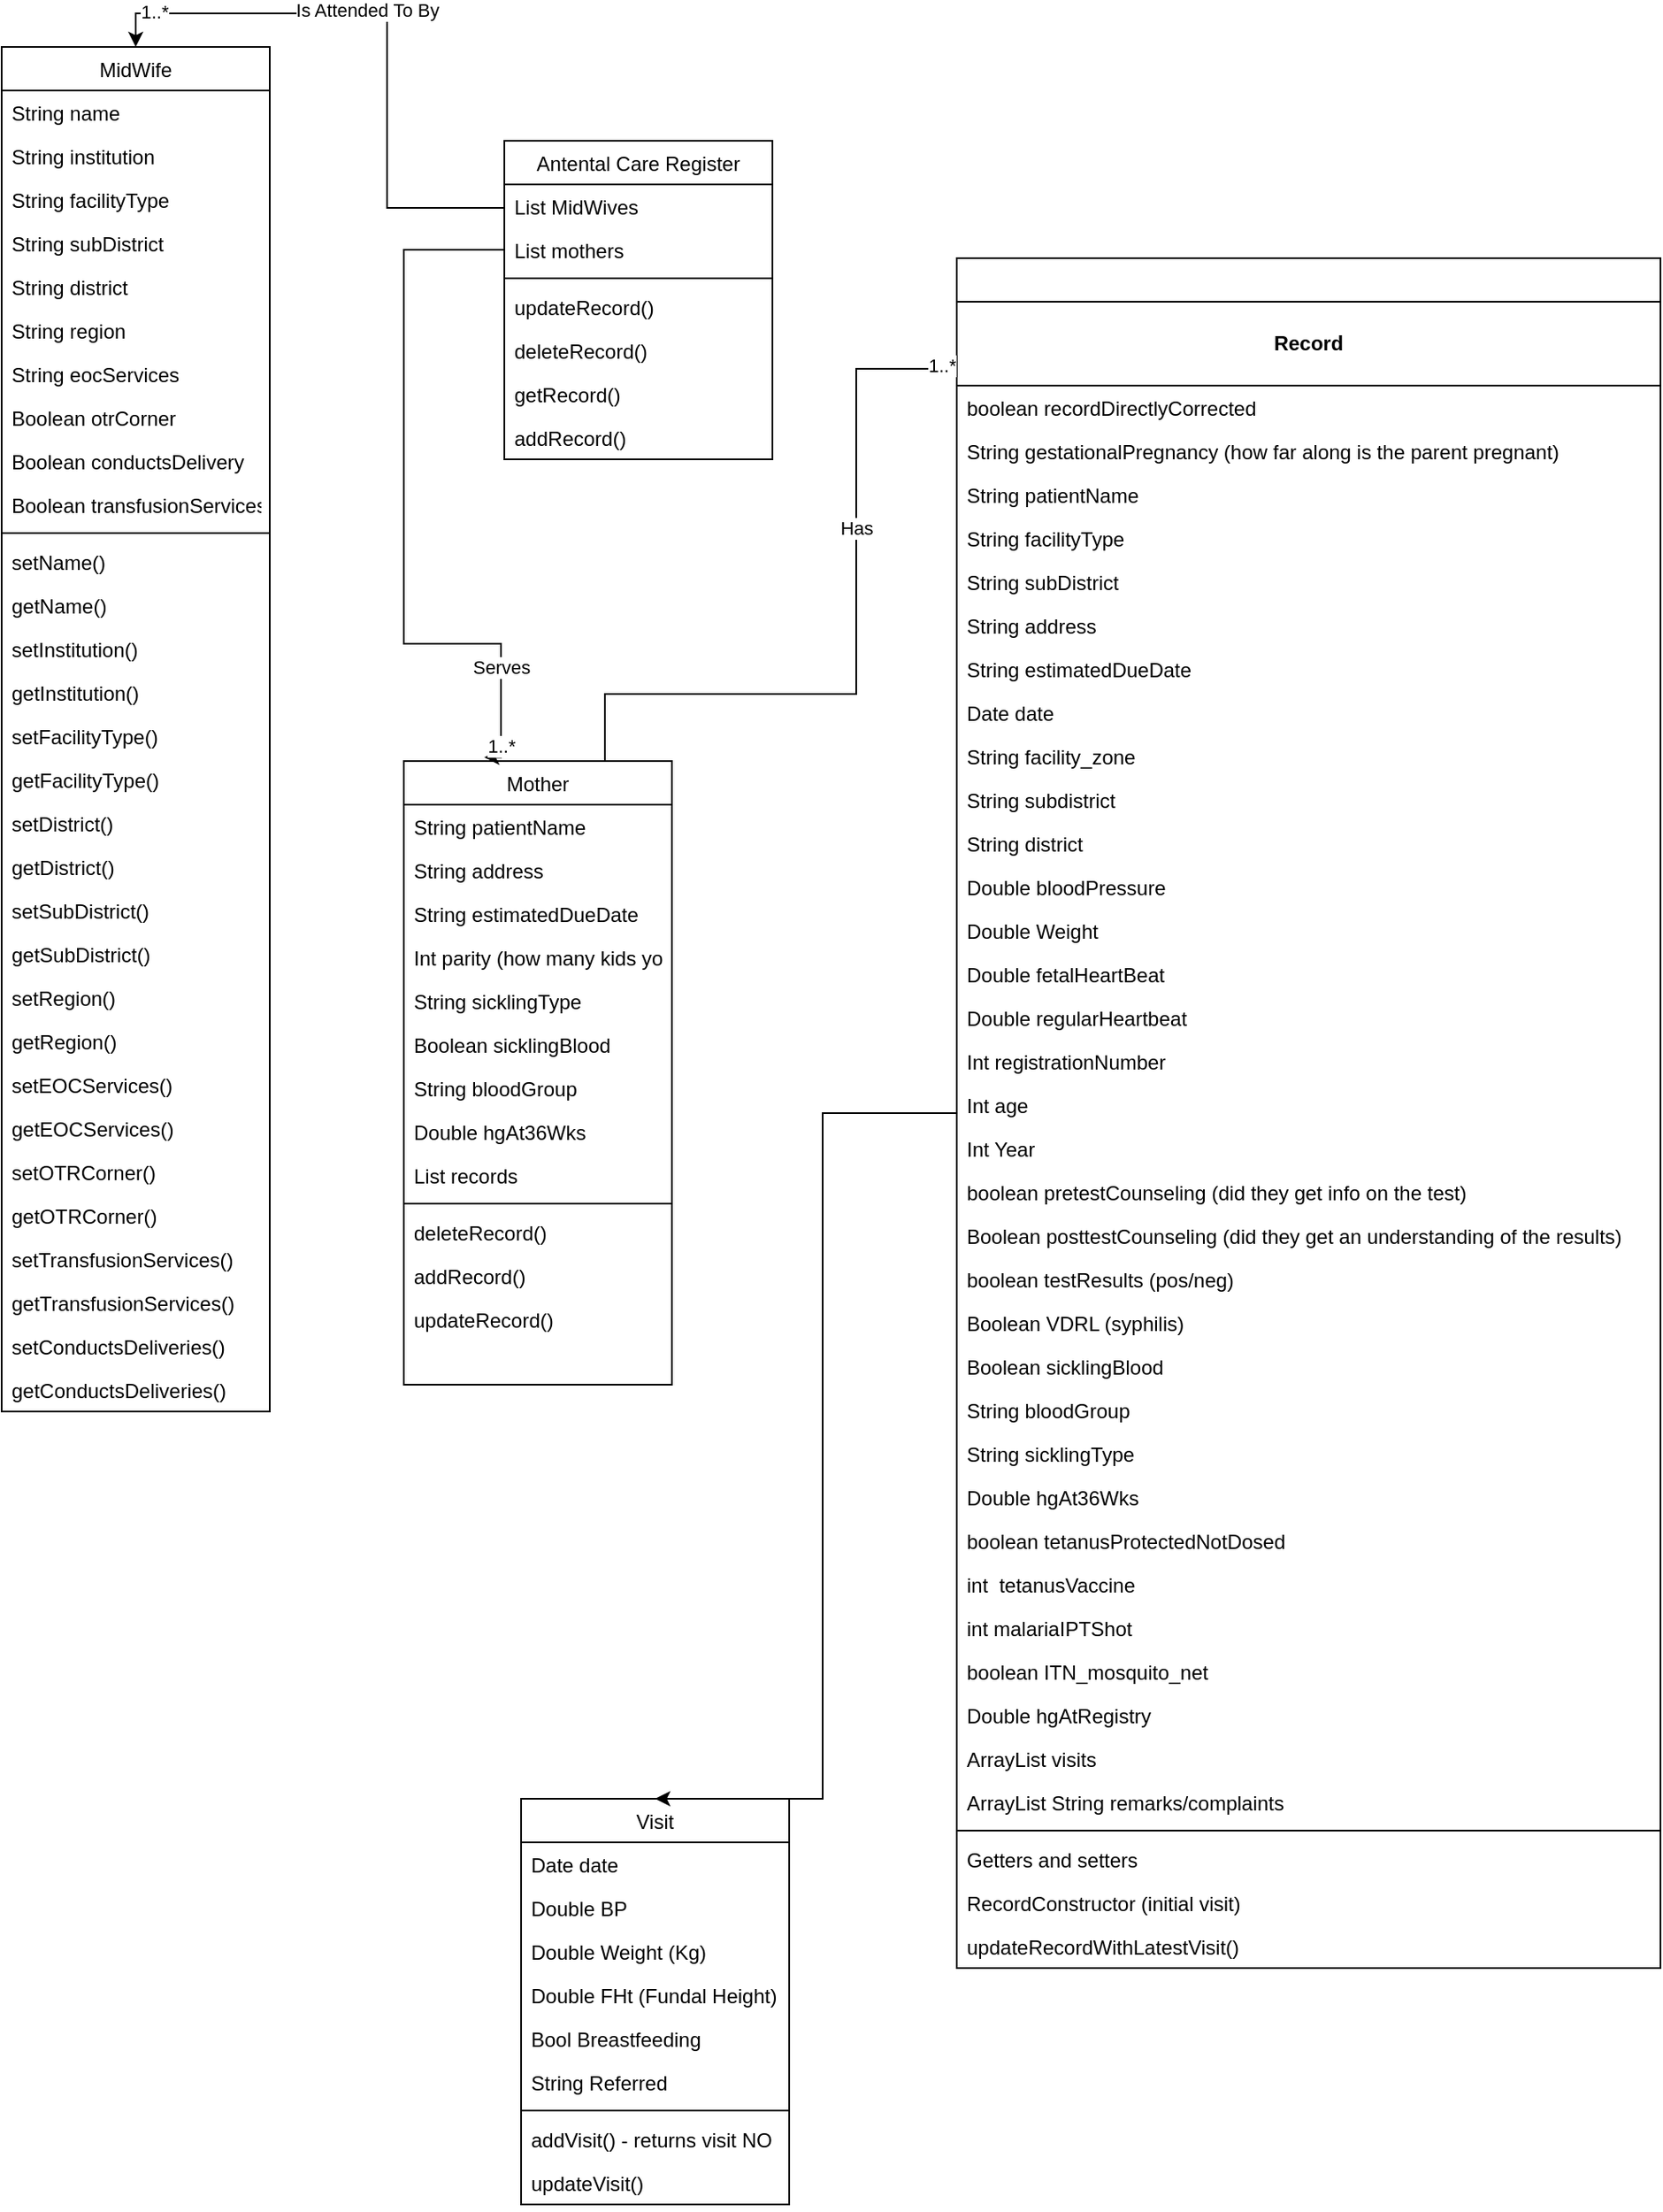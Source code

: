 <mxfile version="26.2.2">
  <diagram id="C5RBs43oDa-KdzZeNtuy" name="Page-1">
    <mxGraphModel grid="1" page="1" gridSize="10" guides="1" tooltips="1" connect="1" arrows="1" fold="1" pageScale="1" pageWidth="1169" pageHeight="827" math="0" shadow="0">
      <root>
        <mxCell id="WIyWlLk6GJQsqaUBKTNV-0" />
        <mxCell id="WIyWlLk6GJQsqaUBKTNV-1" parent="WIyWlLk6GJQsqaUBKTNV-0" />
        <mxCell id="zkfFHV4jXpPFQw0GAbJ--17" value="Antental Care Register&#xa;" style="swimlane;fontStyle=0;align=center;verticalAlign=top;childLayout=stackLayout;horizontal=1;startSize=26;horizontalStack=0;resizeParent=1;resizeLast=0;collapsible=1;marginBottom=0;rounded=0;shadow=0;strokeWidth=1;" vertex="1" parent="WIyWlLk6GJQsqaUBKTNV-1">
          <mxGeometry x="320" y="10" width="160" height="190" as="geometry">
            <mxRectangle x="550" y="140" width="160" height="26" as="alternateBounds" />
          </mxGeometry>
        </mxCell>
        <mxCell id="2pSnoorQ7jU5NbnJW7hN-17" value="List MidWives&#xa;" style="text;align=left;verticalAlign=top;spacingLeft=4;spacingRight=4;overflow=hidden;rotatable=0;points=[[0,0.5],[1,0.5]];portConstraint=eastwest;" vertex="1" parent="zkfFHV4jXpPFQw0GAbJ--17">
          <mxGeometry y="26" width="160" height="26" as="geometry" />
        </mxCell>
        <mxCell id="zkfFHV4jXpPFQw0GAbJ--24" value="List mothers" style="text;align=left;verticalAlign=top;spacingLeft=4;spacingRight=4;overflow=hidden;rotatable=0;points=[[0,0.5],[1,0.5]];portConstraint=eastwest;" vertex="1" parent="zkfFHV4jXpPFQw0GAbJ--17">
          <mxGeometry y="52" width="160" height="26" as="geometry" />
        </mxCell>
        <mxCell id="zkfFHV4jXpPFQw0GAbJ--23" value="" style="line;html=1;strokeWidth=1;align=left;verticalAlign=middle;spacingTop=-1;spacingLeft=3;spacingRight=3;rotatable=0;labelPosition=right;points=[];portConstraint=eastwest;" vertex="1" parent="zkfFHV4jXpPFQw0GAbJ--17">
          <mxGeometry y="78" width="160" height="8" as="geometry" />
        </mxCell>
        <mxCell id="zkfFHV4jXpPFQw0GAbJ--19" value="updateRecord()" style="text;align=left;verticalAlign=top;spacingLeft=4;spacingRight=4;overflow=hidden;rotatable=0;points=[[0,0.5],[1,0.5]];portConstraint=eastwest;rounded=0;shadow=0;html=0;" vertex="1" parent="zkfFHV4jXpPFQw0GAbJ--17">
          <mxGeometry y="86" width="160" height="26" as="geometry" />
        </mxCell>
        <mxCell id="zkfFHV4jXpPFQw0GAbJ--20" value="deleteRecord()" style="text;align=left;verticalAlign=top;spacingLeft=4;spacingRight=4;overflow=hidden;rotatable=0;points=[[0,0.5],[1,0.5]];portConstraint=eastwest;rounded=0;shadow=0;html=0;" vertex="1" parent="zkfFHV4jXpPFQw0GAbJ--17">
          <mxGeometry y="112" width="160" height="26" as="geometry" />
        </mxCell>
        <mxCell id="2pSnoorQ7jU5NbnJW7hN-12" value="getRecord()" style="text;align=left;verticalAlign=top;spacingLeft=4;spacingRight=4;overflow=hidden;rotatable=0;points=[[0,0.5],[1,0.5]];portConstraint=eastwest;rounded=0;shadow=0;html=0;" vertex="1" parent="zkfFHV4jXpPFQw0GAbJ--17">
          <mxGeometry y="138" width="160" height="26" as="geometry" />
        </mxCell>
        <mxCell id="zkfFHV4jXpPFQw0GAbJ--18" value="addRecord()" style="text;align=left;verticalAlign=top;spacingLeft=4;spacingRight=4;overflow=hidden;rotatable=0;points=[[0,0.5],[1,0.5]];portConstraint=eastwest;" vertex="1" parent="zkfFHV4jXpPFQw0GAbJ--17">
          <mxGeometry y="164" width="160" height="26" as="geometry" />
        </mxCell>
        <mxCell id="AlexN0f4DzABJnkqQWWl-1" value="" style="swimlane;fontStyle=0;align=center;verticalAlign=top;childLayout=stackLayout;horizontal=1;startSize=26;horizontalStack=0;resizeParent=1;resizeLast=0;collapsible=1;marginBottom=0;rounded=0;shadow=0;strokeWidth=1;" vertex="1" parent="WIyWlLk6GJQsqaUBKTNV-1">
          <mxGeometry x="590" y="80" width="420" height="1020" as="geometry">
            <mxRectangle x="590" y="80" width="160" height="26" as="alternateBounds" />
          </mxGeometry>
        </mxCell>
        <mxCell id="5GUmFoWb-oyWgYCqJT6J-0" value="&lt;b&gt;Record&lt;/b&gt;" style="html=1;whiteSpace=wrap;" vertex="1" parent="AlexN0f4DzABJnkqQWWl-1">
          <mxGeometry y="26" width="420" height="50" as="geometry" />
        </mxCell>
        <mxCell id="rt2ZueH-Ll-2VuPCVGL7-9" value="boolean recordDirectlyCorrected" style="text;align=left;verticalAlign=top;spacingLeft=4;spacingRight=4;overflow=hidden;rotatable=0;points=[[0,0.5],[1,0.5]];portConstraint=eastwest;" vertex="1" parent="AlexN0f4DzABJnkqQWWl-1">
          <mxGeometry y="76" width="420" height="26" as="geometry" />
        </mxCell>
        <mxCell id="AlexN0f4DzABJnkqQWWl-16" value="String gestationalPregnancy (how far along is the parent pregnant)" style="text;align=left;verticalAlign=top;spacingLeft=4;spacingRight=4;overflow=hidden;rotatable=0;points=[[0,0.5],[1,0.5]];portConstraint=eastwest;" vertex="1" parent="AlexN0f4DzABJnkqQWWl-1">
          <mxGeometry y="102" width="420" height="26" as="geometry" />
        </mxCell>
        <mxCell id="rt2ZueH-Ll-2VuPCVGL7-1" value="String patientName" style="text;align=left;verticalAlign=top;spacingLeft=4;spacingRight=4;overflow=hidden;rotatable=0;points=[[0,0.5],[1,0.5]];portConstraint=eastwest;" vertex="1" parent="AlexN0f4DzABJnkqQWWl-1">
          <mxGeometry y="128" width="420" height="26" as="geometry" />
        </mxCell>
        <mxCell id="rt2ZueH-Ll-2VuPCVGL7-4" value="String facilityType" style="text;align=left;verticalAlign=top;spacingLeft=4;spacingRight=4;overflow=hidden;rotatable=0;points=[[0,0.5],[1,0.5]];portConstraint=eastwest;" vertex="1" parent="AlexN0f4DzABJnkqQWWl-1">
          <mxGeometry y="154" width="420" height="26" as="geometry" />
        </mxCell>
        <mxCell id="rt2ZueH-Ll-2VuPCVGL7-3" value="String subDistrict" style="text;align=left;verticalAlign=top;spacingLeft=4;spacingRight=4;overflow=hidden;rotatable=0;points=[[0,0.5],[1,0.5]];portConstraint=eastwest;" vertex="1" parent="AlexN0f4DzABJnkqQWWl-1">
          <mxGeometry y="180" width="420" height="26" as="geometry" />
        </mxCell>
        <mxCell id="rt2ZueH-Ll-2VuPCVGL7-2" value="String address" style="text;align=left;verticalAlign=top;spacingLeft=4;spacingRight=4;overflow=hidden;rotatable=0;points=[[0,0.5],[1,0.5]];portConstraint=eastwest;" vertex="1" parent="AlexN0f4DzABJnkqQWWl-1">
          <mxGeometry y="206" width="420" height="26" as="geometry" />
        </mxCell>
        <mxCell id="rt2ZueH-Ll-2VuPCVGL7-0" value="String estimatedDueDate" style="text;align=left;verticalAlign=top;spacingLeft=4;spacingRight=4;overflow=hidden;rotatable=0;points=[[0,0.5],[1,0.5]];portConstraint=eastwest;" vertex="1" parent="AlexN0f4DzABJnkqQWWl-1">
          <mxGeometry y="232" width="420" height="26" as="geometry" />
        </mxCell>
        <mxCell id="AlexN0f4DzABJnkqQWWl-8" value="Date date" style="text;align=left;verticalAlign=top;spacingLeft=4;spacingRight=4;overflow=hidden;rotatable=0;points=[[0,0.5],[1,0.5]];portConstraint=eastwest;" vertex="1" parent="AlexN0f4DzABJnkqQWWl-1">
          <mxGeometry y="258" width="420" height="26" as="geometry" />
        </mxCell>
        <mxCell id="AlexN0f4DzABJnkqQWWl-27" value="String facility_zone" style="text;align=left;verticalAlign=top;spacingLeft=4;spacingRight=4;overflow=hidden;rotatable=0;points=[[0,0.5],[1,0.5]];portConstraint=eastwest;rounded=0;shadow=0;html=0;" vertex="1" parent="AlexN0f4DzABJnkqQWWl-1">
          <mxGeometry y="284" width="420" height="26" as="geometry" />
        </mxCell>
        <mxCell id="AlexN0f4DzABJnkqQWWl-33" value="String subdistrict" style="text;align=left;verticalAlign=top;spacingLeft=4;spacingRight=4;overflow=hidden;rotatable=0;points=[[0,0.5],[1,0.5]];portConstraint=eastwest;rounded=0;shadow=0;html=0;" vertex="1" parent="AlexN0f4DzABJnkqQWWl-1">
          <mxGeometry y="310" width="420" height="26" as="geometry" />
        </mxCell>
        <mxCell id="AlexN0f4DzABJnkqQWWl-32" value="String district" style="text;align=left;verticalAlign=top;spacingLeft=4;spacingRight=4;overflow=hidden;rotatable=0;points=[[0,0.5],[1,0.5]];portConstraint=eastwest;rounded=0;shadow=0;html=0;" vertex="1" parent="AlexN0f4DzABJnkqQWWl-1">
          <mxGeometry y="336" width="420" height="26" as="geometry" />
        </mxCell>
        <mxCell id="AlexN0f4DzABJnkqQWWl-12" value="Double bloodPressure" style="text;align=left;verticalAlign=top;spacingLeft=4;spacingRight=4;overflow=hidden;rotatable=0;points=[[0,0.5],[1,0.5]];portConstraint=eastwest;" vertex="1" parent="AlexN0f4DzABJnkqQWWl-1">
          <mxGeometry y="362" width="420" height="26" as="geometry" />
        </mxCell>
        <mxCell id="AlexN0f4DzABJnkqQWWl-18" value="Double Weight" style="text;align=left;verticalAlign=top;spacingLeft=4;spacingRight=4;overflow=hidden;rotatable=0;points=[[0,0.5],[1,0.5]];portConstraint=eastwest;" vertex="1" parent="AlexN0f4DzABJnkqQWWl-1">
          <mxGeometry y="388" width="420" height="26" as="geometry" />
        </mxCell>
        <mxCell id="AlexN0f4DzABJnkqQWWl-15" value="Double fetalHeartBeat" style="text;align=left;verticalAlign=top;spacingLeft=4;spacingRight=4;overflow=hidden;rotatable=0;points=[[0,0.5],[1,0.5]];portConstraint=eastwest;" vertex="1" parent="AlexN0f4DzABJnkqQWWl-1">
          <mxGeometry y="414" width="420" height="26" as="geometry" />
        </mxCell>
        <mxCell id="AlexN0f4DzABJnkqQWWl-22" value="Double regularHeartbeat" style="text;align=left;verticalAlign=top;spacingLeft=4;spacingRight=4;overflow=hidden;rotatable=0;points=[[0,0.5],[1,0.5]];portConstraint=eastwest;" vertex="1" parent="AlexN0f4DzABJnkqQWWl-1">
          <mxGeometry y="440" width="420" height="26" as="geometry" />
        </mxCell>
        <mxCell id="AlexN0f4DzABJnkqQWWl-17" value="Int registrationNumber" style="text;align=left;verticalAlign=top;spacingLeft=4;spacingRight=4;overflow=hidden;rotatable=0;points=[[0,0.5],[1,0.5]];portConstraint=eastwest;" vertex="1" parent="AlexN0f4DzABJnkqQWWl-1">
          <mxGeometry y="466" width="420" height="26" as="geometry" />
        </mxCell>
        <mxCell id="AlexN0f4DzABJnkqQWWl-9" value="Int age" style="text;align=left;verticalAlign=top;spacingLeft=4;spacingRight=4;overflow=hidden;rotatable=0;points=[[0,0.5],[1,0.5]];portConstraint=eastwest;" vertex="1" parent="AlexN0f4DzABJnkqQWWl-1">
          <mxGeometry y="492" width="420" height="26" as="geometry" />
        </mxCell>
        <mxCell id="AlexN0f4DzABJnkqQWWl-31" value="Int Year" style="text;align=left;verticalAlign=top;spacingLeft=4;spacingRight=4;overflow=hidden;rotatable=0;points=[[0,0.5],[1,0.5]];portConstraint=eastwest;rounded=0;shadow=0;html=0;" vertex="1" parent="AlexN0f4DzABJnkqQWWl-1">
          <mxGeometry y="518" width="420" height="26" as="geometry" />
        </mxCell>
        <mxCell id="AlexN0f4DzABJnkqQWWl-25" value="boolean pretestCounseling (did they get info on the test)" style="text;align=left;verticalAlign=top;spacingLeft=4;spacingRight=4;overflow=hidden;rotatable=0;points=[[0,0.5],[1,0.5]];portConstraint=eastwest;rounded=0;shadow=0;html=0;" vertex="1" parent="AlexN0f4DzABJnkqQWWl-1">
          <mxGeometry y="544" width="420" height="26" as="geometry" />
        </mxCell>
        <mxCell id="AlexN0f4DzABJnkqQWWl-30" value="Boolean posttestCounseling (did they get an understanding of the results)" style="text;align=left;verticalAlign=top;spacingLeft=4;spacingRight=4;overflow=hidden;rotatable=0;points=[[0,0.5],[1,0.5]];portConstraint=eastwest;rounded=0;shadow=0;html=0;" vertex="1" parent="AlexN0f4DzABJnkqQWWl-1">
          <mxGeometry y="570" width="420" height="26" as="geometry" />
        </mxCell>
        <mxCell id="AlexN0f4DzABJnkqQWWl-29" value="boolean testResults (pos/neg)" style="text;align=left;verticalAlign=top;spacingLeft=4;spacingRight=4;overflow=hidden;rotatable=0;points=[[0,0.5],[1,0.5]];portConstraint=eastwest;rounded=0;shadow=0;html=0;" vertex="1" parent="AlexN0f4DzABJnkqQWWl-1">
          <mxGeometry y="596" width="420" height="26" as="geometry" />
        </mxCell>
        <mxCell id="AlexN0f4DzABJnkqQWWl-26" value="Boolean VDRL (syphilis)" style="text;align=left;verticalAlign=top;spacingLeft=4;spacingRight=4;overflow=hidden;rotatable=0;points=[[0,0.5],[1,0.5]];portConstraint=eastwest;rounded=0;shadow=0;html=0;" vertex="1" parent="AlexN0f4DzABJnkqQWWl-1">
          <mxGeometry y="622" width="420" height="26" as="geometry" />
        </mxCell>
        <mxCell id="rt2ZueH-Ll-2VuPCVGL7-5" value="Boolean sicklingBlood" style="text;align=left;verticalAlign=top;spacingLeft=4;spacingRight=4;overflow=hidden;rotatable=0;points=[[0,0.5],[1,0.5]];portConstraint=eastwest;" vertex="1" parent="AlexN0f4DzABJnkqQWWl-1">
          <mxGeometry y="648" width="420" height="26" as="geometry" />
        </mxCell>
        <mxCell id="rt2ZueH-Ll-2VuPCVGL7-6" value="String bloodGroup" style="text;align=left;verticalAlign=top;spacingLeft=4;spacingRight=4;overflow=hidden;rotatable=0;points=[[0,0.5],[1,0.5]];portConstraint=eastwest;" vertex="1" parent="AlexN0f4DzABJnkqQWWl-1">
          <mxGeometry y="674" width="420" height="26" as="geometry" />
        </mxCell>
        <mxCell id="a72OnKSI6_tdN4viFXqn-0" value="String sicklingType" style="text;align=left;verticalAlign=top;spacingLeft=4;spacingRight=4;overflow=hidden;rotatable=0;points=[[0,0.5],[1,0.5]];portConstraint=eastwest;" vertex="1" parent="AlexN0f4DzABJnkqQWWl-1">
          <mxGeometry y="700" width="420" height="26" as="geometry" />
        </mxCell>
        <mxCell id="a72OnKSI6_tdN4viFXqn-1" value="Double hgAt36Wks" style="text;align=left;verticalAlign=top;spacingLeft=4;spacingRight=4;overflow=hidden;rotatable=0;points=[[0,0.5],[1,0.5]];portConstraint=eastwest;" vertex="1" parent="AlexN0f4DzABJnkqQWWl-1">
          <mxGeometry y="726" width="420" height="26" as="geometry" />
        </mxCell>
        <mxCell id="AlexN0f4DzABJnkqQWWl-28" value="boolean tetanusProtectedNotDosed" style="text;align=left;verticalAlign=top;spacingLeft=4;spacingRight=4;overflow=hidden;rotatable=0;points=[[0,0.5],[1,0.5]];portConstraint=eastwest;rounded=0;shadow=0;html=0;" vertex="1" parent="AlexN0f4DzABJnkqQWWl-1">
          <mxGeometry y="752" width="420" height="26" as="geometry" />
        </mxCell>
        <mxCell id="Pc9R-fYejG8ClkuGs-TP-2" value="int  tetanusVaccine" style="text;align=left;verticalAlign=top;spacingLeft=4;spacingRight=4;overflow=hidden;rotatable=0;points=[[0,0.5],[1,0.5]];portConstraint=eastwest;rounded=0;shadow=0;html=0;" vertex="1" parent="AlexN0f4DzABJnkqQWWl-1">
          <mxGeometry y="778" width="420" height="26" as="geometry" />
        </mxCell>
        <mxCell id="rt2ZueH-Ll-2VuPCVGL7-7" value="int malariaIPTShot" style="text;align=left;verticalAlign=top;spacingLeft=4;spacingRight=4;overflow=hidden;rotatable=0;points=[[0,0.5],[1,0.5]];portConstraint=eastwest;" vertex="1" parent="AlexN0f4DzABJnkqQWWl-1">
          <mxGeometry y="804" width="420" height="26" as="geometry" />
        </mxCell>
        <mxCell id="rt2ZueH-Ll-2VuPCVGL7-8" value="boolean ITN_mosquito_net" style="text;align=left;verticalAlign=top;spacingLeft=4;spacingRight=4;overflow=hidden;rotatable=0;points=[[0,0.5],[1,0.5]];portConstraint=eastwest;" vertex="1" parent="AlexN0f4DzABJnkqQWWl-1">
          <mxGeometry y="830" width="420" height="26" as="geometry" />
        </mxCell>
        <mxCell id="v9pNcspUBoUGKTf-_vcN-41" value="Double hgAtRegistry" style="text;align=left;verticalAlign=top;spacingLeft=4;spacingRight=4;overflow=hidden;rotatable=0;points=[[0,0.5],[1,0.5]];portConstraint=eastwest;" vertex="1" parent="AlexN0f4DzABJnkqQWWl-1">
          <mxGeometry y="856" width="420" height="26" as="geometry" />
        </mxCell>
        <mxCell id="0Z3qHQ39-FBfaN9gWTBt-28" value="ArrayList visits" style="text;align=left;verticalAlign=top;spacingLeft=4;spacingRight=4;overflow=hidden;rotatable=0;points=[[0,0.5],[1,0.5]];portConstraint=eastwest;" vertex="1" parent="AlexN0f4DzABJnkqQWWl-1">
          <mxGeometry y="882" width="420" height="26" as="geometry" />
        </mxCell>
        <mxCell id="0Z3qHQ39-FBfaN9gWTBt-4" value="ArrayList String remarks/complaints" style="text;align=left;verticalAlign=top;spacingLeft=4;spacingRight=4;overflow=hidden;rotatable=0;points=[[0,0.5],[1,0.5]];portConstraint=eastwest;" vertex="1" parent="AlexN0f4DzABJnkqQWWl-1">
          <mxGeometry y="908" width="420" height="26" as="geometry" />
        </mxCell>
        <mxCell id="AlexN0f4DzABJnkqQWWl-3" value="" style="line;html=1;strokeWidth=1;align=left;verticalAlign=middle;spacingTop=-1;spacingLeft=3;spacingRight=3;rotatable=0;labelPosition=right;points=[];portConstraint=eastwest;" vertex="1" parent="AlexN0f4DzABJnkqQWWl-1">
          <mxGeometry y="934" width="420" height="8" as="geometry" />
        </mxCell>
        <mxCell id="Pc9R-fYejG8ClkuGs-TP-1" value="Getters and setters" style="text;align=left;verticalAlign=top;spacingLeft=4;spacingRight=4;overflow=hidden;rotatable=0;points=[[0,0.5],[1,0.5]];portConstraint=eastwest;rounded=0;shadow=0;html=0;" vertex="1" parent="AlexN0f4DzABJnkqQWWl-1">
          <mxGeometry y="942" width="420" height="26" as="geometry" />
        </mxCell>
        <mxCell id="Pc9R-fYejG8ClkuGs-TP-3" value="RecordConstructor (initial visit)" style="text;align=left;verticalAlign=top;spacingLeft=4;spacingRight=4;overflow=hidden;rotatable=0;points=[[0,0.5],[1,0.5]];portConstraint=eastwest;rounded=0;shadow=0;html=0;" vertex="1" parent="AlexN0f4DzABJnkqQWWl-1">
          <mxGeometry y="968" width="420" height="26" as="geometry" />
        </mxCell>
        <mxCell id="AlexN0f4DzABJnkqQWWl-6" value="updateRecordWithLatestVisit()" style="text;align=left;verticalAlign=top;spacingLeft=4;spacingRight=4;overflow=hidden;rotatable=0;points=[[0,0.5],[1,0.5]];portConstraint=eastwest;" vertex="1" parent="AlexN0f4DzABJnkqQWWl-1">
          <mxGeometry y="994" width="420" height="26" as="geometry" />
        </mxCell>
        <mxCell id="2pSnoorQ7jU5NbnJW7hN-0" value="Mother" style="swimlane;fontStyle=0;align=center;verticalAlign=top;childLayout=stackLayout;horizontal=1;startSize=26;horizontalStack=0;resizeParent=1;resizeLast=0;collapsible=1;marginBottom=0;rounded=0;shadow=0;strokeWidth=1;" vertex="1" parent="WIyWlLk6GJQsqaUBKTNV-1">
          <mxGeometry x="260" y="380" width="160" height="372" as="geometry">
            <mxRectangle x="550" y="140" width="160" height="26" as="alternateBounds" />
          </mxGeometry>
        </mxCell>
        <mxCell id="AlexN0f4DzABJnkqQWWl-2" value="String patientName" style="text;align=left;verticalAlign=top;spacingLeft=4;spacingRight=4;overflow=hidden;rotatable=0;points=[[0,0.5],[1,0.5]];portConstraint=eastwest;" vertex="1" parent="2pSnoorQ7jU5NbnJW7hN-0">
          <mxGeometry y="26" width="160" height="26" as="geometry" />
        </mxCell>
        <mxCell id="AlexN0f4DzABJnkqQWWl-14" value="String address" style="text;align=left;verticalAlign=top;spacingLeft=4;spacingRight=4;overflow=hidden;rotatable=0;points=[[0,0.5],[1,0.5]];portConstraint=eastwest;" vertex="1" parent="2pSnoorQ7jU5NbnJW7hN-0">
          <mxGeometry y="52" width="160" height="26" as="geometry" />
        </mxCell>
        <mxCell id="AlexN0f4DzABJnkqQWWl-19" value="String estimatedDueDate" style="text;align=left;verticalAlign=top;spacingLeft=4;spacingRight=4;overflow=hidden;rotatable=0;points=[[0,0.5],[1,0.5]];portConstraint=eastwest;" vertex="1" parent="2pSnoorQ7jU5NbnJW7hN-0">
          <mxGeometry y="78" width="160" height="26" as="geometry" />
        </mxCell>
        <mxCell id="AlexN0f4DzABJnkqQWWl-13" value="Int parity (how many kids you got)" style="text;align=left;verticalAlign=top;spacingLeft=4;spacingRight=4;overflow=hidden;rotatable=0;points=[[0,0.5],[1,0.5]];portConstraint=eastwest;" vertex="1" parent="2pSnoorQ7jU5NbnJW7hN-0">
          <mxGeometry y="104" width="160" height="26" as="geometry" />
        </mxCell>
        <mxCell id="AlexN0f4DzABJnkqQWWl-23" value="String sicklingType" style="text;align=left;verticalAlign=top;spacingLeft=4;spacingRight=4;overflow=hidden;rotatable=0;points=[[0,0.5],[1,0.5]];portConstraint=eastwest;" vertex="1" parent="2pSnoorQ7jU5NbnJW7hN-0">
          <mxGeometry y="130" width="160" height="26" as="geometry" />
        </mxCell>
        <mxCell id="AlexN0f4DzABJnkqQWWl-24" value="Boolean sicklingBlood" style="text;align=left;verticalAlign=top;spacingLeft=4;spacingRight=4;overflow=hidden;rotatable=0;points=[[0,0.5],[1,0.5]];portConstraint=eastwest;" vertex="1" parent="2pSnoorQ7jU5NbnJW7hN-0">
          <mxGeometry y="156" width="160" height="26" as="geometry" />
        </mxCell>
        <mxCell id="AlexN0f4DzABJnkqQWWl-11" value="String bloodGroup" style="text;align=left;verticalAlign=top;spacingLeft=4;spacingRight=4;overflow=hidden;rotatable=0;points=[[0,0.5],[1,0.5]];portConstraint=eastwest;" vertex="1" parent="2pSnoorQ7jU5NbnJW7hN-0">
          <mxGeometry y="182" width="160" height="26" as="geometry" />
        </mxCell>
        <mxCell id="v9pNcspUBoUGKTf-_vcN-42" value="Double hgAt36Wks" style="text;align=left;verticalAlign=top;spacingLeft=4;spacingRight=4;overflow=hidden;rotatable=0;points=[[0,0.5],[1,0.5]];portConstraint=eastwest;" vertex="1" parent="2pSnoorQ7jU5NbnJW7hN-0">
          <mxGeometry y="208" width="160" height="26" as="geometry" />
        </mxCell>
        <mxCell id="2pSnoorQ7jU5NbnJW7hN-1" value="List records" style="text;align=left;verticalAlign=top;spacingLeft=4;spacingRight=4;overflow=hidden;rotatable=0;points=[[0,0.5],[1,0.5]];portConstraint=eastwest;" vertex="1" parent="2pSnoorQ7jU5NbnJW7hN-0">
          <mxGeometry y="234" width="160" height="26" as="geometry" />
        </mxCell>
        <mxCell id="2pSnoorQ7jU5NbnJW7hN-2" value="" style="line;html=1;strokeWidth=1;align=left;verticalAlign=middle;spacingTop=-1;spacingLeft=3;spacingRight=3;rotatable=0;labelPosition=right;points=[];portConstraint=eastwest;" vertex="1" parent="2pSnoorQ7jU5NbnJW7hN-0">
          <mxGeometry y="260" width="160" height="8" as="geometry" />
        </mxCell>
        <mxCell id="2pSnoorQ7jU5NbnJW7hN-4" value="deleteRecord()" style="text;align=left;verticalAlign=top;spacingLeft=4;spacingRight=4;overflow=hidden;rotatable=0;points=[[0,0.5],[1,0.5]];portConstraint=eastwest;rounded=0;shadow=0;html=0;" vertex="1" parent="2pSnoorQ7jU5NbnJW7hN-0">
          <mxGeometry y="268" width="160" height="26" as="geometry" />
        </mxCell>
        <mxCell id="2pSnoorQ7jU5NbnJW7hN-5" value="addRecord()" style="text;align=left;verticalAlign=top;spacingLeft=4;spacingRight=4;overflow=hidden;rotatable=0;points=[[0,0.5],[1,0.5]];portConstraint=eastwest;" vertex="1" parent="2pSnoorQ7jU5NbnJW7hN-0">
          <mxGeometry y="294" width="160" height="26" as="geometry" />
        </mxCell>
        <mxCell id="2pSnoorQ7jU5NbnJW7hN-3" value="updateRecord()" style="text;align=left;verticalAlign=top;spacingLeft=4;spacingRight=4;overflow=hidden;rotatable=0;points=[[0,0.5],[1,0.5]];portConstraint=eastwest;rounded=0;shadow=0;html=0;" vertex="1" parent="2pSnoorQ7jU5NbnJW7hN-0">
          <mxGeometry y="320" width="160" height="26" as="geometry" />
        </mxCell>
        <mxCell id="2pSnoorQ7jU5NbnJW7hN-6" value="MidWife" style="swimlane;fontStyle=0;align=center;verticalAlign=top;childLayout=stackLayout;horizontal=1;startSize=26;horizontalStack=0;resizeParent=1;resizeLast=0;collapsible=1;marginBottom=0;rounded=0;shadow=0;strokeWidth=1;" vertex="1" parent="WIyWlLk6GJQsqaUBKTNV-1">
          <mxGeometry x="20" y="-46" width="160" height="814" as="geometry">
            <mxRectangle x="550" y="140" width="160" height="26" as="alternateBounds" />
          </mxGeometry>
        </mxCell>
        <mxCell id="v9pNcspUBoUGKTf-_vcN-37" value="String name" style="text;align=left;verticalAlign=top;spacingLeft=4;spacingRight=4;overflow=hidden;rotatable=0;points=[[0,0.5],[1,0.5]];portConstraint=eastwest;" vertex="1" parent="2pSnoorQ7jU5NbnJW7hN-6">
          <mxGeometry y="26" width="160" height="26" as="geometry" />
        </mxCell>
        <mxCell id="2pSnoorQ7jU5NbnJW7hN-7" value="String institution" style="text;align=left;verticalAlign=top;spacingLeft=4;spacingRight=4;overflow=hidden;rotatable=0;points=[[0,0.5],[1,0.5]];portConstraint=eastwest;" vertex="1" parent="2pSnoorQ7jU5NbnJW7hN-6">
          <mxGeometry y="52" width="160" height="26" as="geometry" />
        </mxCell>
        <mxCell id="v9pNcspUBoUGKTf-_vcN-1" value="String facilityType" style="text;align=left;verticalAlign=top;spacingLeft=4;spacingRight=4;overflow=hidden;rotatable=0;points=[[0,0.5],[1,0.5]];portConstraint=eastwest;" vertex="1" parent="2pSnoorQ7jU5NbnJW7hN-6">
          <mxGeometry y="78" width="160" height="26" as="geometry" />
        </mxCell>
        <mxCell id="v9pNcspUBoUGKTf-_vcN-3" value="String subDistrict" style="text;align=left;verticalAlign=top;spacingLeft=4;spacingRight=4;overflow=hidden;rotatable=0;points=[[0,0.5],[1,0.5]];portConstraint=eastwest;" vertex="1" parent="2pSnoorQ7jU5NbnJW7hN-6">
          <mxGeometry y="104" width="160" height="26" as="geometry" />
        </mxCell>
        <mxCell id="v9pNcspUBoUGKTf-_vcN-4" value="String district" style="text;align=left;verticalAlign=top;spacingLeft=4;spacingRight=4;overflow=hidden;rotatable=0;points=[[0,0.5],[1,0.5]];portConstraint=eastwest;" vertex="1" parent="2pSnoorQ7jU5NbnJW7hN-6">
          <mxGeometry y="130" width="160" height="26" as="geometry" />
        </mxCell>
        <mxCell id="v9pNcspUBoUGKTf-_vcN-5" value="String region" style="text;align=left;verticalAlign=top;spacingLeft=4;spacingRight=4;overflow=hidden;rotatable=0;points=[[0,0.5],[1,0.5]];portConstraint=eastwest;" vertex="1" parent="2pSnoorQ7jU5NbnJW7hN-6">
          <mxGeometry y="156" width="160" height="26" as="geometry" />
        </mxCell>
        <mxCell id="v9pNcspUBoUGKTf-_vcN-6" value="String eocServices" style="text;align=left;verticalAlign=top;spacingLeft=4;spacingRight=4;overflow=hidden;rotatable=0;points=[[0,0.5],[1,0.5]];portConstraint=eastwest;" vertex="1" parent="2pSnoorQ7jU5NbnJW7hN-6">
          <mxGeometry y="182" width="160" height="26" as="geometry" />
        </mxCell>
        <mxCell id="v9pNcspUBoUGKTf-_vcN-43" value="Boolean otrCorner" style="text;align=left;verticalAlign=top;spacingLeft=4;spacingRight=4;overflow=hidden;rotatable=0;points=[[0,0.5],[1,0.5]];portConstraint=eastwest;" vertex="1" parent="2pSnoorQ7jU5NbnJW7hN-6">
          <mxGeometry y="208" width="160" height="26" as="geometry" />
        </mxCell>
        <mxCell id="v9pNcspUBoUGKTf-_vcN-44" value="Boolean conductsDelivery" style="text;align=left;verticalAlign=top;spacingLeft=4;spacingRight=4;overflow=hidden;rotatable=0;points=[[0,0.5],[1,0.5]];portConstraint=eastwest;" vertex="1" parent="2pSnoorQ7jU5NbnJW7hN-6">
          <mxGeometry y="234" width="160" height="26" as="geometry" />
        </mxCell>
        <mxCell id="v9pNcspUBoUGKTf-_vcN-19" value="Boolean transfusionServices" style="text;align=left;verticalAlign=top;spacingLeft=4;spacingRight=4;overflow=hidden;rotatable=0;points=[[0,0.5],[1,0.5]];portConstraint=eastwest;" vertex="1" parent="2pSnoorQ7jU5NbnJW7hN-6">
          <mxGeometry y="260" width="160" height="26" as="geometry" />
        </mxCell>
        <mxCell id="2pSnoorQ7jU5NbnJW7hN-8" value="" style="line;html=1;strokeWidth=1;align=left;verticalAlign=middle;spacingTop=-1;spacingLeft=3;spacingRight=3;rotatable=0;labelPosition=right;points=[];portConstraint=eastwest;" vertex="1" parent="2pSnoorQ7jU5NbnJW7hN-6">
          <mxGeometry y="286" width="160" height="8" as="geometry" />
        </mxCell>
        <mxCell id="2pSnoorQ7jU5NbnJW7hN-9" value="setName()" style="text;align=left;verticalAlign=top;spacingLeft=4;spacingRight=4;overflow=hidden;rotatable=0;points=[[0,0.5],[1,0.5]];portConstraint=eastwest;rounded=0;shadow=0;html=0;" vertex="1" parent="2pSnoorQ7jU5NbnJW7hN-6">
          <mxGeometry y="294" width="160" height="26" as="geometry" />
        </mxCell>
        <mxCell id="v9pNcspUBoUGKTf-_vcN-39" value="getName()" style="text;align=left;verticalAlign=top;spacingLeft=4;spacingRight=4;overflow=hidden;rotatable=0;points=[[0,0.5],[1,0.5]];portConstraint=eastwest;rounded=0;shadow=0;html=0;" vertex="1" parent="2pSnoorQ7jU5NbnJW7hN-6">
          <mxGeometry y="320" width="160" height="26" as="geometry" />
        </mxCell>
        <mxCell id="v9pNcspUBoUGKTf-_vcN-38" value="setInstitution()" style="text;align=left;verticalAlign=top;spacingLeft=4;spacingRight=4;overflow=hidden;rotatable=0;points=[[0,0.5],[1,0.5]];portConstraint=eastwest;rounded=0;shadow=0;html=0;" vertex="1" parent="2pSnoorQ7jU5NbnJW7hN-6">
          <mxGeometry y="346" width="160" height="26" as="geometry" />
        </mxCell>
        <mxCell id="v9pNcspUBoUGKTf-_vcN-18" value="getInstitution()" style="text;align=left;verticalAlign=top;spacingLeft=4;spacingRight=4;overflow=hidden;rotatable=0;points=[[0,0.5],[1,0.5]];portConstraint=eastwest;rounded=0;shadow=0;html=0;" vertex="1" parent="2pSnoorQ7jU5NbnJW7hN-6">
          <mxGeometry y="372" width="160" height="26" as="geometry" />
        </mxCell>
        <mxCell id="2pSnoorQ7jU5NbnJW7hN-10" value="setFacilityType()" style="text;align=left;verticalAlign=top;spacingLeft=4;spacingRight=4;overflow=hidden;rotatable=0;points=[[0,0.5],[1,0.5]];portConstraint=eastwest;rounded=0;shadow=0;html=0;" vertex="1" parent="2pSnoorQ7jU5NbnJW7hN-6">
          <mxGeometry y="398" width="160" height="26" as="geometry" />
        </mxCell>
        <mxCell id="v9pNcspUBoUGKTf-_vcN-17" value="getFacilityType()" style="text;align=left;verticalAlign=top;spacingLeft=4;spacingRight=4;overflow=hidden;rotatable=0;points=[[0,0.5],[1,0.5]];portConstraint=eastwest;rounded=0;shadow=0;html=0;" vertex="1" parent="2pSnoorQ7jU5NbnJW7hN-6">
          <mxGeometry y="424" width="160" height="26" as="geometry" />
        </mxCell>
        <mxCell id="2pSnoorQ7jU5NbnJW7hN-11" value="setDistrict()" style="text;align=left;verticalAlign=top;spacingLeft=4;spacingRight=4;overflow=hidden;rotatable=0;points=[[0,0.5],[1,0.5]];portConstraint=eastwest;" vertex="1" parent="2pSnoorQ7jU5NbnJW7hN-6">
          <mxGeometry y="450" width="160" height="26" as="geometry" />
        </mxCell>
        <mxCell id="v9pNcspUBoUGKTf-_vcN-16" value="getDistrict()" style="text;align=left;verticalAlign=top;spacingLeft=4;spacingRight=4;overflow=hidden;rotatable=0;points=[[0,0.5],[1,0.5]];portConstraint=eastwest;" vertex="1" parent="2pSnoorQ7jU5NbnJW7hN-6">
          <mxGeometry y="476" width="160" height="26" as="geometry" />
        </mxCell>
        <mxCell id="v9pNcspUBoUGKTf-_vcN-10" value="setSubDistrict()" style="text;align=left;verticalAlign=top;spacingLeft=4;spacingRight=4;overflow=hidden;rotatable=0;points=[[0,0.5],[1,0.5]];portConstraint=eastwest;" vertex="1" parent="2pSnoorQ7jU5NbnJW7hN-6">
          <mxGeometry y="502" width="160" height="26" as="geometry" />
        </mxCell>
        <mxCell id="v9pNcspUBoUGKTf-_vcN-15" value="getSubDistrict()" style="text;align=left;verticalAlign=top;spacingLeft=4;spacingRight=4;overflow=hidden;rotatable=0;points=[[0,0.5],[1,0.5]];portConstraint=eastwest;" vertex="1" parent="2pSnoorQ7jU5NbnJW7hN-6">
          <mxGeometry y="528" width="160" height="26" as="geometry" />
        </mxCell>
        <mxCell id="v9pNcspUBoUGKTf-_vcN-11" value="setRegion()" style="text;align=left;verticalAlign=top;spacingLeft=4;spacingRight=4;overflow=hidden;rotatable=0;points=[[0,0.5],[1,0.5]];portConstraint=eastwest;" vertex="1" parent="2pSnoorQ7jU5NbnJW7hN-6">
          <mxGeometry y="554" width="160" height="26" as="geometry" />
        </mxCell>
        <mxCell id="v9pNcspUBoUGKTf-_vcN-14" value="getRegion()" style="text;align=left;verticalAlign=top;spacingLeft=4;spacingRight=4;overflow=hidden;rotatable=0;points=[[0,0.5],[1,0.5]];portConstraint=eastwest;" vertex="1" parent="2pSnoorQ7jU5NbnJW7hN-6">
          <mxGeometry y="580" width="160" height="26" as="geometry" />
        </mxCell>
        <mxCell id="v9pNcspUBoUGKTf-_vcN-12" value="setEOCServices()" style="text;align=left;verticalAlign=top;spacingLeft=4;spacingRight=4;overflow=hidden;rotatable=0;points=[[0,0.5],[1,0.5]];portConstraint=eastwest;" vertex="1" parent="2pSnoorQ7jU5NbnJW7hN-6">
          <mxGeometry y="606" width="160" height="26" as="geometry" />
        </mxCell>
        <mxCell id="v9pNcspUBoUGKTf-_vcN-13" value="getEOCServices()" style="text;align=left;verticalAlign=top;spacingLeft=4;spacingRight=4;overflow=hidden;rotatable=0;points=[[0,0.5],[1,0.5]];portConstraint=eastwest;" vertex="1" parent="2pSnoorQ7jU5NbnJW7hN-6">
          <mxGeometry y="632" width="160" height="26" as="geometry" />
        </mxCell>
        <mxCell id="v9pNcspUBoUGKTf-_vcN-20" value="setOTRCorner()" style="text;align=left;verticalAlign=top;spacingLeft=4;spacingRight=4;overflow=hidden;rotatable=0;points=[[0,0.5],[1,0.5]];portConstraint=eastwest;" vertex="1" parent="2pSnoorQ7jU5NbnJW7hN-6">
          <mxGeometry y="658" width="160" height="26" as="geometry" />
        </mxCell>
        <mxCell id="v9pNcspUBoUGKTf-_vcN-21" value="getOTRCorner()" style="text;align=left;verticalAlign=top;spacingLeft=4;spacingRight=4;overflow=hidden;rotatable=0;points=[[0,0.5],[1,0.5]];portConstraint=eastwest;" vertex="1" parent="2pSnoorQ7jU5NbnJW7hN-6">
          <mxGeometry y="684" width="160" height="26" as="geometry" />
        </mxCell>
        <mxCell id="v9pNcspUBoUGKTf-_vcN-45" value="setTransfusionServices()" style="text;align=left;verticalAlign=top;spacingLeft=4;spacingRight=4;overflow=hidden;rotatable=0;points=[[0,0.5],[1,0.5]];portConstraint=eastwest;" vertex="1" parent="2pSnoorQ7jU5NbnJW7hN-6">
          <mxGeometry y="710" width="160" height="26" as="geometry" />
        </mxCell>
        <mxCell id="v9pNcspUBoUGKTf-_vcN-46" value="getTransfusionServices()" style="text;align=left;verticalAlign=top;spacingLeft=4;spacingRight=4;overflow=hidden;rotatable=0;points=[[0,0.5],[1,0.5]];portConstraint=eastwest;" vertex="1" parent="2pSnoorQ7jU5NbnJW7hN-6">
          <mxGeometry y="736" width="160" height="26" as="geometry" />
        </mxCell>
        <mxCell id="v9pNcspUBoUGKTf-_vcN-47" value="setConductsDeliveries()" style="text;align=left;verticalAlign=top;spacingLeft=4;spacingRight=4;overflow=hidden;rotatable=0;points=[[0,0.5],[1,0.5]];portConstraint=eastwest;" vertex="1" parent="2pSnoorQ7jU5NbnJW7hN-6">
          <mxGeometry y="762" width="160" height="26" as="geometry" />
        </mxCell>
        <mxCell id="v9pNcspUBoUGKTf-_vcN-48" value="getConductsDeliveries()" style="text;align=left;verticalAlign=top;spacingLeft=4;spacingRight=4;overflow=hidden;rotatable=0;points=[[0,0.5],[1,0.5]];portConstraint=eastwest;" vertex="1" parent="2pSnoorQ7jU5NbnJW7hN-6">
          <mxGeometry y="788" width="160" height="26" as="geometry" />
        </mxCell>
        <mxCell id="2pSnoorQ7jU5NbnJW7hN-14" style="edgeStyle=orthogonalEdgeStyle;rounded=0;orthogonalLoop=1;jettySize=auto;html=1;exitX=0;exitY=0.5;exitDx=0;exitDy=0;entryX=0.5;entryY=0;entryDx=0;entryDy=0;" edge="1" parent="WIyWlLk6GJQsqaUBKTNV-1" source="zkfFHV4jXpPFQw0GAbJ--24" target="2pSnoorQ7jU5NbnJW7hN-6">
          <mxGeometry relative="1" as="geometry">
            <Array as="points">
              <mxPoint x="320" y="50" />
              <mxPoint x="250" y="50" />
              <mxPoint x="250" y="-66" />
              <mxPoint x="100" y="-66" />
            </Array>
          </mxGeometry>
        </mxCell>
        <mxCell id="v9pNcspUBoUGKTf-_vcN-7" value="1..*" style="edgeLabel;html=1;align=center;verticalAlign=middle;resizable=0;points=[];" vertex="1" connectable="0" parent="2pSnoorQ7jU5NbnJW7hN-14">
          <mxGeometry x="0.837" y="-1" relative="1" as="geometry">
            <mxPoint as="offset" />
          </mxGeometry>
        </mxCell>
        <mxCell id="v9pNcspUBoUGKTf-_vcN-36" value="Is Attended To By" style="edgeLabel;html=1;align=center;verticalAlign=middle;resizable=0;points=[];" vertex="1" connectable="0" parent="2pSnoorQ7jU5NbnJW7hN-14">
          <mxGeometry x="0.172" y="-2" relative="1" as="geometry">
            <mxPoint as="offset" />
          </mxGeometry>
        </mxCell>
        <mxCell id="0Z3qHQ39-FBfaN9gWTBt-5" value="Visit" style="swimlane;fontStyle=0;align=center;verticalAlign=top;childLayout=stackLayout;horizontal=1;startSize=26;horizontalStack=0;resizeParent=1;resizeLast=0;collapsible=1;marginBottom=0;rounded=0;shadow=0;strokeWidth=1;" vertex="1" parent="WIyWlLk6GJQsqaUBKTNV-1">
          <mxGeometry x="330" y="999" width="160" height="242" as="geometry">
            <mxRectangle x="550" y="140" width="160" height="26" as="alternateBounds" />
          </mxGeometry>
        </mxCell>
        <mxCell id="0Z3qHQ39-FBfaN9gWTBt-6" value="Date date" style="text;align=left;verticalAlign=top;spacingLeft=4;spacingRight=4;overflow=hidden;rotatable=0;points=[[0,0.5],[1,0.5]];portConstraint=eastwest;" vertex="1" parent="0Z3qHQ39-FBfaN9gWTBt-5">
          <mxGeometry y="26" width="160" height="26" as="geometry" />
        </mxCell>
        <mxCell id="0Z3qHQ39-FBfaN9gWTBt-7" value="Double BP" style="text;align=left;verticalAlign=top;spacingLeft=4;spacingRight=4;overflow=hidden;rotatable=0;points=[[0,0.5],[1,0.5]];portConstraint=eastwest;" vertex="1" parent="0Z3qHQ39-FBfaN9gWTBt-5">
          <mxGeometry y="52" width="160" height="26" as="geometry" />
        </mxCell>
        <mxCell id="0Z3qHQ39-FBfaN9gWTBt-8" value="Double Weight (Kg)" style="text;align=left;verticalAlign=top;spacingLeft=4;spacingRight=4;overflow=hidden;rotatable=0;points=[[0,0.5],[1,0.5]];portConstraint=eastwest;" vertex="1" parent="0Z3qHQ39-FBfaN9gWTBt-5">
          <mxGeometry y="78" width="160" height="26" as="geometry" />
        </mxCell>
        <mxCell id="0Z3qHQ39-FBfaN9gWTBt-9" value="Double FHt (Fundal Height)" style="text;align=left;verticalAlign=top;spacingLeft=4;spacingRight=4;overflow=hidden;rotatable=0;points=[[0,0.5],[1,0.5]];portConstraint=eastwest;" vertex="1" parent="0Z3qHQ39-FBfaN9gWTBt-5">
          <mxGeometry y="104" width="160" height="26" as="geometry" />
        </mxCell>
        <mxCell id="0Z3qHQ39-FBfaN9gWTBt-10" value="Bool Breastfeeding " style="text;align=left;verticalAlign=top;spacingLeft=4;spacingRight=4;overflow=hidden;rotatable=0;points=[[0,0.5],[1,0.5]];portConstraint=eastwest;" vertex="1" parent="0Z3qHQ39-FBfaN9gWTBt-5">
          <mxGeometry y="130" width="160" height="26" as="geometry" />
        </mxCell>
        <mxCell id="0Z3qHQ39-FBfaN9gWTBt-11" value="String Referred" style="text;align=left;verticalAlign=top;spacingLeft=4;spacingRight=4;overflow=hidden;rotatable=0;points=[[0,0.5],[1,0.5]];portConstraint=eastwest;" vertex="1" parent="0Z3qHQ39-FBfaN9gWTBt-5">
          <mxGeometry y="156" width="160" height="26" as="geometry" />
        </mxCell>
        <mxCell id="0Z3qHQ39-FBfaN9gWTBt-19" value="" style="line;html=1;strokeWidth=1;align=left;verticalAlign=middle;spacingTop=-1;spacingLeft=3;spacingRight=3;rotatable=0;labelPosition=right;points=[];portConstraint=eastwest;" vertex="1" parent="0Z3qHQ39-FBfaN9gWTBt-5">
          <mxGeometry y="182" width="160" height="8" as="geometry" />
        </mxCell>
        <mxCell id="0Z3qHQ39-FBfaN9gWTBt-22" value="addVisit() - returns visit NO" style="text;align=left;verticalAlign=top;spacingLeft=4;spacingRight=4;overflow=hidden;rotatable=0;points=[[0,0.5],[1,0.5]];portConstraint=eastwest;" vertex="1" parent="0Z3qHQ39-FBfaN9gWTBt-5">
          <mxGeometry y="190" width="160" height="26" as="geometry" />
        </mxCell>
        <mxCell id="AlexN0f4DzABJnkqQWWl-21" value="updateVisit()" style="text;align=left;verticalAlign=top;spacingLeft=4;spacingRight=4;overflow=hidden;rotatable=0;points=[[0,0.5],[1,0.5]];portConstraint=eastwest;" vertex="1" parent="0Z3qHQ39-FBfaN9gWTBt-5">
          <mxGeometry y="216" width="160" height="26" as="geometry" />
        </mxCell>
        <mxCell id="v9pNcspUBoUGKTf-_vcN-24" style="edgeStyle=orthogonalEdgeStyle;rounded=0;orthogonalLoop=1;jettySize=auto;html=1;exitX=1;exitY=0;exitDx=0;exitDy=0;" edge="1" parent="WIyWlLk6GJQsqaUBKTNV-1" source="2pSnoorQ7jU5NbnJW7hN-0">
          <mxGeometry relative="1" as="geometry">
            <mxPoint x="588" y="146" as="targetPoint" />
            <Array as="points">
              <mxPoint x="380" y="340" />
              <mxPoint x="530" y="340" />
              <mxPoint x="530" y="146" />
            </Array>
          </mxGeometry>
        </mxCell>
        <mxCell id="v9pNcspUBoUGKTf-_vcN-25" value="&lt;div&gt;1..*&lt;/div&gt;" style="edgeLabel;html=1;align=center;verticalAlign=middle;resizable=0;points=[];" vertex="1" connectable="0" parent="v9pNcspUBoUGKTf-_vcN-24">
          <mxGeometry x="0.971" y="2" relative="1" as="geometry">
            <mxPoint as="offset" />
          </mxGeometry>
        </mxCell>
        <mxCell id="v9pNcspUBoUGKTf-_vcN-29" value="Has" style="edgeLabel;html=1;align=center;verticalAlign=middle;resizable=0;points=[];" vertex="1" connectable="0" parent="v9pNcspUBoUGKTf-_vcN-24">
          <mxGeometry x="0.368" relative="1" as="geometry">
            <mxPoint as="offset" />
          </mxGeometry>
        </mxCell>
        <mxCell id="v9pNcspUBoUGKTf-_vcN-30" style="edgeStyle=orthogonalEdgeStyle;rounded=0;orthogonalLoop=1;jettySize=auto;html=1;entryX=0.3;entryY=-0.006;entryDx=0;entryDy=0;entryPerimeter=0;exitX=0;exitY=0.5;exitDx=0;exitDy=0;" edge="1" parent="WIyWlLk6GJQsqaUBKTNV-1" source="zkfFHV4jXpPFQw0GAbJ--24" target="2pSnoorQ7jU5NbnJW7hN-0">
          <mxGeometry relative="1" as="geometry">
            <mxPoint x="260" y="110" as="sourcePoint" />
            <Array as="points">
              <mxPoint x="260" y="75" />
              <mxPoint x="260" y="310" />
              <mxPoint x="318" y="310" />
            </Array>
          </mxGeometry>
        </mxCell>
        <mxCell id="v9pNcspUBoUGKTf-_vcN-31" value="1..*" style="edgeLabel;html=1;align=center;verticalAlign=middle;resizable=0;points=[];" vertex="1" connectable="0" parent="v9pNcspUBoUGKTf-_vcN-30">
          <mxGeometry x="0.92" relative="1" as="geometry">
            <mxPoint as="offset" />
          </mxGeometry>
        </mxCell>
        <mxCell id="v9pNcspUBoUGKTf-_vcN-40" value="Serves" style="edgeLabel;html=1;align=center;verticalAlign=middle;resizable=0;points=[];" vertex="1" connectable="0" parent="v9pNcspUBoUGKTf-_vcN-30">
          <mxGeometry x="0.701" relative="1" as="geometry">
            <mxPoint as="offset" />
          </mxGeometry>
        </mxCell>
        <mxCell id="2pSnoorQ7jU5NbnJW7hN-19" style="edgeStyle=orthogonalEdgeStyle;rounded=0;orthogonalLoop=1;jettySize=auto;html=1;exitX=0;exitY=0.5;exitDx=0;exitDy=0;entryX=0.5;entryY=0;entryDx=0;entryDy=0;" edge="1" parent="WIyWlLk6GJQsqaUBKTNV-1" source="AlexN0f4DzABJnkqQWWl-31" target="0Z3qHQ39-FBfaN9gWTBt-5">
          <mxGeometry relative="1" as="geometry">
            <Array as="points">
              <mxPoint x="590" y="590" />
              <mxPoint x="510" y="590" />
              <mxPoint x="510" y="999" />
            </Array>
          </mxGeometry>
        </mxCell>
      </root>
    </mxGraphModel>
  </diagram>
</mxfile>
